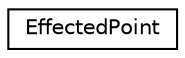 digraph G
{
  edge [fontname="Helvetica",fontsize="10",labelfontname="Helvetica",labelfontsize="10"];
  node [fontname="Helvetica",fontsize="10",shape=record];
  rankdir=LR;
  Node1 [label="EffectedPoint",height=0.2,width=0.4,color="black", fillcolor="white", style="filled",URL="$db/d29/structEffectedPoint.html"];
}
